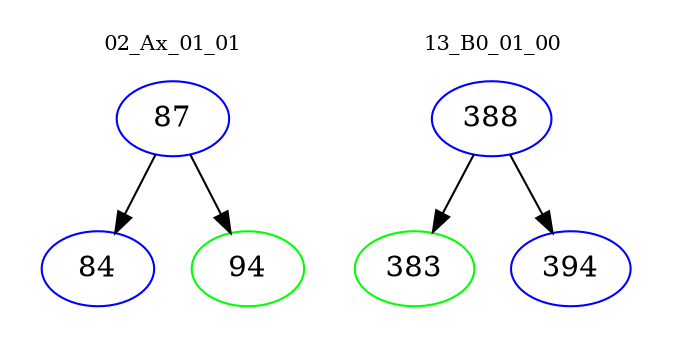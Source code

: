 digraph{
subgraph cluster_0 {
color = white
label = "02_Ax_01_01";
fontsize=10;
T0_87 [label="87", color="blue"]
T0_87 -> T0_84 [color="black"]
T0_84 [label="84", color="blue"]
T0_87 -> T0_94 [color="black"]
T0_94 [label="94", color="green"]
}
subgraph cluster_1 {
color = white
label = "13_B0_01_00";
fontsize=10;
T1_388 [label="388", color="blue"]
T1_388 -> T1_383 [color="black"]
T1_383 [label="383", color="green"]
T1_388 -> T1_394 [color="black"]
T1_394 [label="394", color="blue"]
}
}
